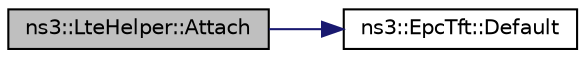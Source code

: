 digraph "ns3::LteHelper::Attach"
{
 // LATEX_PDF_SIZE
  edge [fontname="Helvetica",fontsize="10",labelfontname="Helvetica",labelfontsize="10"];
  node [fontname="Helvetica",fontsize="10",shape=record];
  rankdir="LR";
  Node1 [label="ns3::LteHelper::Attach",height=0.2,width=0.4,color="black", fillcolor="grey75", style="filled", fontcolor="black",tooltip="Enables automatic attachment of a UE device to a suitable cell using Idle mode initial cell selection..."];
  Node1 -> Node2 [color="midnightblue",fontsize="10",style="solid",fontname="Helvetica"];
  Node2 [label="ns3::EpcTft::Default",height=0.2,width=0.4,color="black", fillcolor="white", style="filled",URL="$classns3_1_1_epc_tft.html#a48c099da249ba99152c2e597c864e155",tooltip="creates a TFT matching any traffic"];
}
